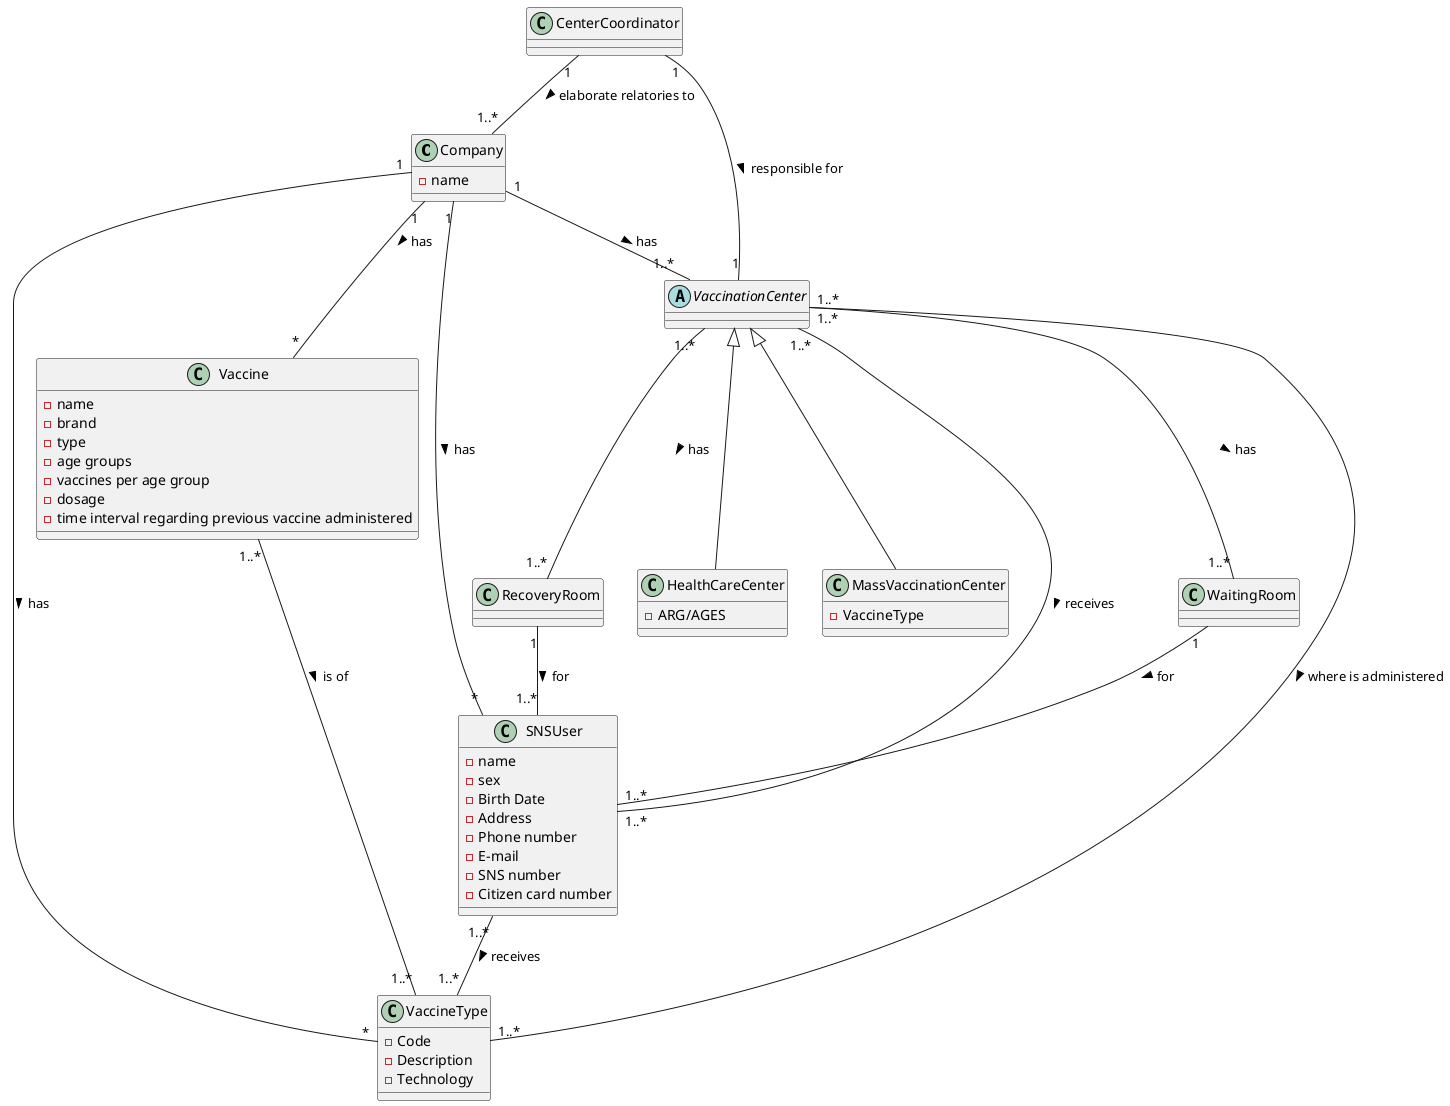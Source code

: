 @startuml

'class enumeration
class Company
class WaitingRoom
class RecoveryRoom
class Vaccine
class VaccineType
class SNSUser




abstract VaccinationCenter
class HealthCareCenter extends VaccinationCenter{
-ARG/AGES
}
class MassVaccinationCenter extends VaccinationCenter{
-VaccineType
}

'class components
class SNSUser {
-name
-sex
-Birth Date
-Address
-Phone number
-E-mail
-SNS number
-Citizen card number
}

class Vaccine {
-name
-brand
-type
-age groups
-vaccines per age group
-dosage
-time interval regarding previous vaccine administered
}

class Company {
-name
}

class VaccineType {
-Code
-Description
-Technology
}


'class relation




CenterCoordinator "1" -- "1" VaccinationCenter : responsible for >
CenterCoordinator "1" -- "1..*" Company : elaborate relatories to >

Company "1" -- "1..*" VaccinationCenter : has >
Company "1" -- "*" Vaccine : has >
Company "1" -- "*" VaccineType : has >
Company "1" -- "*" SNSUser : has >

Vaccine "1..*" -- "1..*" VaccineType : is of >


SNSUser "1..*" -- "1..*" VaccineType : receives >

VaccinationCenter "1..*" -- "1..*" WaitingRoom : has >
VaccinationCenter "1..*" -- "1..*" RecoveryRoom : has >
VaccinationCenter "1..*" -- "1..*" SNSUser : receives >
VaccinationCenter "1..*" -- "1..*" VaccineType : where is administered >

WaitingRoom "1" -- "1..*" SNSUser : for >
RecoveryRoom "1" -- "1..*" SNSUser : for >


@enduml